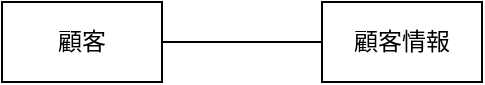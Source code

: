 <mxfile version="15.4.0" type="device"><diagram id="FeSSEBW6qP0TIPtR0g7q" name="ページ1"><mxGraphModel dx="1102" dy="826" grid="1" gridSize="10" guides="1" tooltips="1" connect="1" arrows="1" fold="1" page="1" pageScale="1" pageWidth="827" pageHeight="1169" math="0" shadow="0"><root><mxCell id="0"/><mxCell id="1" parent="0"/><mxCell id="m6E3xlUmDyQXSv4jjK2N-3" style="edgeStyle=orthogonalEdgeStyle;rounded=0;orthogonalLoop=1;jettySize=auto;html=1;entryX=0;entryY=0.5;entryDx=0;entryDy=0;endArrow=none;endFill=0;" edge="1" parent="1" source="m6E3xlUmDyQXSv4jjK2N-1" target="m6E3xlUmDyQXSv4jjK2N-2"><mxGeometry relative="1" as="geometry"/></mxCell><mxCell id="m6E3xlUmDyQXSv4jjK2N-1" value="顧客" style="rounded=0;whiteSpace=wrap;html=1;" vertex="1" parent="1"><mxGeometry x="120" y="320" width="80" height="40" as="geometry"/></mxCell><mxCell id="m6E3xlUmDyQXSv4jjK2N-2" value="顧客情報" style="rounded=0;whiteSpace=wrap;html=1;" vertex="1" parent="1"><mxGeometry x="280" y="320" width="80" height="40" as="geometry"/></mxCell></root></mxGraphModel></diagram></mxfile>